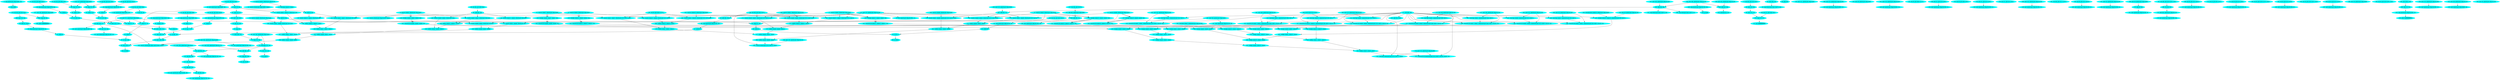 digraph IacaAnalysisGraph{
0 [label="0. cmp qword ptr [rbp-0xd8], 0x1", style=filled, color=cyan]
1 [label="1. jbe 0xf62", style=filled, color=cyan]
2 [label="2. mov r10, qword ptr [rbp-0x80]", style=filled, color=cyan]
3 [label="3. lea rax, ptr [rdx+0x4]", style=filled, color=cyan]
4 [label="4. mov r8, rax", style=filled, color=cyan]
5 [label="5. mov qword ptr [rbp-0x90], rax", style=filled, color=cyan]
6 [label="6. vmovss xmm5, dword ptr [rbp-0x70]", style=filled, color=cyan]
7 [label="7. lea rax, ptr [rcx+0x4]", style=filled, color=cyan]
8 [label="8. vmovss xmm2, dword ptr [rbp-0x64]", style=filled, color=cyan]
9 [label="9. mov r9, rax", style=filled, color=cyan]
10 [label="10. mov qword ptr [rbp-0x88], rax", style=filled, color=cyan]
11 [label="11. vmovaps xmm10, xmm5", style=filled, color=cyan]
12 [label="12. vmovss xmm3, dword ptr [rbp-0x58]", style=filled, color=cyan]
13 [label="13. lea rax, ptr [rcx+0xc]", style=filled, color=cyan]
14 [label="14. vmovss dword ptr [rbp-0xd0], xmm5", style=filled, color=cyan]
15 [label="15. vmovss xmm4, dword ptr [rbp-0x6c]", style=filled, color=cyan]
16 [label="16. cmp r10, rax", style=filled, color=cyan]
17 [label="17. vmovss xmm5, dword ptr [rbp-0x60]", style=filled, color=cyan]
18 [label="18. lea rax, ptr [rcx+0x2c]", style=filled, color=cyan]
19 [label="19. setbe r11b", style=filled, color=cyan]
20 [label="20. cmp qword ptr [rbp-0x78], rax", style=filled, color=cyan]
21 [label="21. vmovss xmm6, dword ptr [rbp-0x54]", style=filled, color=cyan]
22 [label="22. vmovss xmm7, dword ptr [rbp-0x68]", style=filled, color=cyan]
23 [label="23. setnb al", style=filled, color=cyan]
24 [label="24. or r11d, eax", style=filled, color=cyan]
25 [label="25. lea rax, ptr [rdx+0xc]", style=filled, color=cyan]
26 [label="26. cmp r10, rax", style=filled, color=cyan]
27 [label="27. lea rax, ptr [rdx+0x2c]", style=filled, color=cyan]
28 [label="28. setbe r10b", style=filled, color=cyan]
29 [label="29. cmp qword ptr [rbp-0x78], rax", style=filled, color=cyan]
30 [label="30. setnb al", style=filled, color=cyan]
31 [label="31. or r10d, eax", style=filled, color=cyan]
32 [label="32. lea rax, ptr [rdi+0x8]", style=filled, color=cyan]
33 [label="33. and r11d, r10d", style=filled, color=cyan]
34 [label="34. cmp qword ptr [rbp-0xa0], 0x9", style=filled, color=cyan]
35 [label="35. setnbe r10b", style=filled, color=cyan]
36 [label="36. and r10d, r11d", style=filled, color=cyan]
37 [label="37. cmp qword ptr [rbp-0x80], rax", style=filled, color=cyan]
38 [label="38. lea rax, ptr [rdi+0x28]", style=filled, color=cyan]
39 [label="39. setbe r11b", style=filled, color=cyan]
40 [label="40. cmp qword ptr [rbp-0x78], rax", style=filled, color=cyan]
41 [label="41. setnb al", style=filled, color=cyan]
42 [label="42. add rdx, 0x28", style=filled, color=cyan]
43 [label="43. or eax, r11d", style=filled, color=cyan]
44 [label="44. mov r11, qword ptr [rbp-0x80]", style=filled, color=cyan]
45 [label="45. and r10d, eax", style=filled, color=cyan]
46 [label="46. cmp qword ptr [rbp-0x78], rdx", style=filled, color=cyan]
47 [label="47. setnb al", style=filled, color=cyan]
48 [label="48. cmp r11, r8", style=filled, color=cyan]
49 [label="49. setbe dl", style=filled, color=cyan]
50 [label="50. add rcx, 0x28", style=filled, color=cyan]
51 [label="51. or edx, eax", style=filled, color=cyan]
52 [label="52. and r10d, edx", style=filled, color=cyan]
53 [label="53. cmp qword ptr [rbp-0x78], rcx", style=filled, color=cyan]
54 [label="54. setnb dl", style=filled, color=cyan]
55 [label="55. cmp r11, r9", style=filled, color=cyan]
56 [label="56. setbe al", style=filled, color=cyan]
57 [label="57. or eax, edx", style=filled, color=cyan]
58 [label="58. test r10b, al", style=filled, color=cyan]
59 [label="59. jz 0xddc", style=filled, color=cyan]
60 [label="60. lea rax, ptr [rdi+0x24]", style=filled, color=cyan]
61 [label="61. cmp qword ptr [rbp-0x78], rax", style=filled, color=cyan]
62 [label="62. setnb dl", style=filled, color=cyan]
63 [label="63. cmp r11, rdi", style=filled, color=cyan]
64 [label="64. setbe al", style=filled, color=cyan]
65 [label="65. or dl, al", style=filled, color=cyan]
66 [label="66. jz 0xdc3", style=filled, color=cyan]
67 [label="67. mov r10, r9", style=filled, color=cyan]
68 [label="68. mov rax, qword ptr [rbp-0xa0]", style=filled, color=cyan]
69 [label="69. and r10d, 0x1f", style=filled, color=cyan]
70 [label="70. shr r10, 0x2", style=filled, color=cyan]
71 [label="71. neg r10", style=filled, color=cyan]
72 [label="72. and r10d, 0x7", style=filled, color=cyan]
73 [label="73. cmp r10, rax", style=filled, color=cyan]
74 [label="74. cmovnbe r10, rax", style=filled, color=cyan]
75 [label="75. test r10, r10", style=filled, color=cyan]
76 [label="76. jz 0xd72", style=filled, color=cyan]
77 [label="77. lea rax, ptr [r10+0x2]", style=filled, color=cyan]
78 [label="78. mov qword ptr [rbp-0x108], r15", style=filled, color=cyan]
79 [label="79. vmovss xmm9, dword ptr [rbp-0xa8]", style=filled, color=cyan]
80 [label="80. lea rdx, ptr [rdi+0x4]", style=filled, color=cyan]
81 [label="81. mov rcx, rax", style=filled, color=cyan]
82 [label="82. mov eax, 0x2", style=filled, color=cyan]
83 [label="83. mov r15, rcx", style=filled, color=cyan]
84 [label="84. jmp 0xd", style=filled, color=cyan]
85 [label="85. nop dword ptr [rax+rax*1], eax", style=filled, color=cyan]
86 [label="86. mov rax, r11", style=filled, color=cyan]
87 [label="87. vmulss xmm1, xmm10, dword ptr [r9]", style=filled, color=cyan]
88 [label="88. mov ecx, eax", style=filled, color=cyan]
89 [label="89. add r9, 0x4", style=filled, color=cyan]
90 [label="90. vmulss xmm12, xmm4, dword ptr [r9]", style=filled, color=cyan]
91 [label="91. add r8, 0x4", style=filled, color=cyan]
92 [label="92. add rdx, 0x4", style=filled, color=cyan]
93 [label="93. vmulss xmm0, xmm2, dword ptr [rdx-0x8]", style=filled, color=cyan]
94 [label="94. vmulss xmm8, xmm3, dword ptr [r8-0x4]", style=filled, color=cyan]
95 [label="95. vmulss xmm11, xmm5, dword ptr [rdx-0x4]", style=filled, color=cyan]
96 [label="96. vaddss xmm12, xmm12, xmm1", style=filled, color=cyan]
97 [label="97. vmulss xmm1, xmm6, dword ptr [r8]", style=filled, color=cyan]
98 [label="98. lea r11, ptr [rax+0x1]", style=filled, color=cyan]
99 [label="99. vaddss xmm11, xmm11, xmm0", style=filled, color=cyan]
100 [label="100. vmulss xmm0, xmm2, dword ptr [rdx]", style=filled, color=cyan]
101 [label="101. vaddss xmm8, xmm1, xmm8", style=filled, color=cyan]
102 [label="102. vmulss xmm1, xmm7, dword ptr [r9+0x4]", style=filled, color=cyan]
103 [label="103. vaddss xmm0, xmm0, xmm11", style=filled, color=cyan]
104 [label="104. vaddss xmm1, xmm1, xmm12", style=filled, color=cyan]
105 [label="105. vaddss xmm0, xmm1, xmm0", style=filled, color=cyan]
106 [label="106. vmulss xmm1, xmm9, dword ptr [r8+0x4]", style=filled, color=cyan]
107 [label="107. vaddss xmm1, xmm1, xmm8", style=filled, color=cyan]
108 [label="108. vaddss xmm0, xmm0, xmm1", style=filled, color=cyan]
109 [label="109. vmovss dword ptr [rbx+rax*4-0x4], xmm0", style=filled, color=cyan]
110 [label="110. cmp r15, r11", style=filled, color=cyan]
111 [label="111. jnz 0xffffffffffffff8f", style=filled, color=cyan]
112 [label="112. mov r15, qword ptr [rbp-0x108]", style=filled, color=cyan]
113 [label="113. mov rdx, qword ptr [rbp-0xa0]", style=filled, color=cyan]
114 [label="114. sub rdx, r10", style=filled, color=cyan]
115 [label="115. mov qword ptr [rbp-0x118], rdx", style=filled, color=cyan]
116 [label="116. sub rdx, 0x8", style=filled, color=cyan]
117 [label="117. shr rdx, 0x3", style=filled, color=cyan]
118 [label="118. add rdx, 0x1", style=filled, color=cyan]
119 [label="119. mov qword ptr [rbp-0x108], rdx", style=filled, color=cyan]
120 [label="120. shl rdx, 0x3", style=filled, color=cyan]
121 [label="121. mov qword ptr [rbp-0x120], rdx", style=filled, color=cyan]
122 [label="122. mov rdx, qword ptr [rbp-0x170]", style=filled, color=cyan]
123 [label="123. sub rdx, r10", style=filled, color=cyan]
124 [label="124. cmp rdx, 0x6", style=filled, color=cyan]
125 [label="125. jbe 0xc99", style=filled, color=cyan]
126 [label="126. mov r11, qword ptr [rbp-0xe8]", style=filled, color=cyan]
127 [label="127. lea rdx, ptr [r10*4]", style=filled, color=cyan]
128 [label="128. mov qword ptr [rbp-0x198], r13", style=filled, color=cyan]
129 [label="129. vshufps xmm8, xmm2, xmm2, 0x0", style=filled, color=cyan]
130 [label="130. mov r9, qword ptr [rbp-0xf0]", style=filled, color=cyan]
131 [label="131. vmovss dword ptr [rbp-0x19c], xmm2", style=filled, color=cyan]
132 [label="132. vshufps xmm13, xmm3, xmm3, 0x0", style=filled, color=cyan]
133 [label="133. vshufps xmm12, xmm4, xmm4, 0x0", style=filled, color=cyan]
134 [label="134. mov qword ptr [rbp-0x1a8], rax", style=filled, color=cyan]
135 [label="135. vshufps xmm11, xmm5, xmm5, 0x0", style=filled, color=cyan]
136 [label="136. vbroadcastss ymm14, dword ptr [rbp-0xd0]", style=filled, color=cyan]
137 [label="137. vshufps xmm10, xmm6, xmm6, 0x0", style=filled, color=cyan]
138 [label="138. mov qword ptr [rbp-0x1b0], r14", style=filled, color=cyan]
139 [label="139. vshufps xmm9, xmm7, xmm7, 0x0", style=filled, color=cyan]
140 [label="140. vinsertf128 ymm8, ymm8, xmm8, 0x1", style=filled, color=cyan]
141 [label="141. vinsertf128 ymm13, ymm13, xmm13, 0x1", style=filled, color=cyan]
142 [label="142. lea r8, ptr [rdx+r11*1]", style=filled, color=cyan]
143 [label="143. mov qword ptr [rbp-0x1b8], rbx", style=filled, color=cyan]
144 [label="144. vinsertf128 ymm12, ymm12, xmm12, 0x1", style=filled, color=cyan]
145 [label="145. vinsertf128 ymm11, ymm11, xmm11, 0x1", style=filled, color=cyan]
146 [label="146. lea r11, ptr [r15+r8*1]", style=filled, color=cyan]
147 [label="147. mov qword ptr [rbp-0x1c0], rdi", style=filled, color=cyan]
148 [label="148. vinsertf128 ymm10, ymm10, xmm10, 0x1", style=filled, color=cyan]
149 [label="149. vinsertf128 ymm9, ymm9, xmm9, 0x1", style=filled, color=cyan]
150 [label="150. lea r8, ptr [rdx+r9*1]", style=filled, color=cyan]
151 [label="151. add rdx, qword ptr [rbp-0xf8]", style=filled, color=cyan]
152 [label="152. mov qword ptr [rbp-0x128], r11", style=filled, color=cyan]
153 [label="153. mov dword ptr [rbp-0x1a0], ecx", style=filled, color=cyan]
154 [label="154. lea r11, ptr [r15+r8*1]", style=filled, color=cyan]
155 [label="155. mov qword ptr [rbp-0x130], r11", style=filled, color=cyan]
156 [label="156. lea r11, ptr [r12+0x1]", style=filled, color=cyan]
157 [label="157. mov rax, qword ptr [rbp-0x130]", style=filled, color=cyan]
158 [label="158. add rdx, r15", style=filled, color=cyan]
159 [label="159. mov qword ptr [rbp-0x130], r12", style=filled, color=cyan]
160 [label="160. mov qword ptr [rbp-0x138], rdx", style=filled, color=cyan]
161 [label="161. lea rdx, ptr [r11+r10*1]", style=filled, color=cyan]
162 [label="162. mov rcx, qword ptr [rbp-0x138]", style=filled, color=cyan]
163 [label="163. lea r9, ptr [r15+rdx*4]", style=filled, color=cyan]
164 [label="164. mov qword ptr [rbp-0x138], rsi", style=filled, color=cyan]
165 [label="165. mov qword ptr [rbp-0x140], r9", style=filled, color=cyan]
166 [label="166. mov r9, qword ptr [rbp-0x98]", style=filled, color=cyan]
167 [label="167. lea rdx, ptr [r10+rsi*1+0x1]", style=filled, color=cyan]
168 [label="168. shl rdx, 0x2", style=filled, color=cyan]
169 [label="169. lea r8, ptr [r15+rdx*1]", style=filled, color=cyan]
170 [label="170. add rdx, qword ptr [rbp-0x110]", style=filled, color=cyan]
171 [label="171. mov qword ptr [rbp-0x148], r8", style=filled, color=cyan]
172 [label="172. mov rdi, qword ptr [rbp-0x148]", style=filled, color=cyan]
173 [label="173. add r9, 0x1", style=filled, color=cyan]
174 [label="174. lea r8, ptr [r9+r10*1]", style=filled, color=cyan]
175 [label="175. lea r8, ptr [r15+r8*4]", style=filled, color=cyan]
176 [label="176. mov qword ptr [rbp-0x168], rdx", style=filled, color=cyan]
177 [label="177. xor edx, edx", style=filled, color=cyan]
178 [label="178. mov r14, qword ptr [rbp-0x168]", style=filled, color=cyan]
179 [label="179. mov qword ptr [rbp-0x150], r8", style=filled, color=cyan]
180 [label="180. lea r8, ptr [r10+r12*1+0x2]", style=filled, color=cyan]
181 [label="181. mov rbx, qword ptr [rbp-0x150]", style=filled, color=cyan]
182 [label="182. lea r8, ptr [r15+r8*4]", style=filled, color=cyan]
183 [label="183. mov qword ptr [rbp-0x158], r8", style=filled, color=cyan]
184 [label="184. lea r8, ptr [r10+rsi*1+0x2]", style=filled, color=cyan]
185 [label="185. mov r12, qword ptr [rbp-0x158]", style=filled, color=cyan]
186 [label="186. lea r8, ptr [r15+r8*4]", style=filled, color=cyan]
187 [label="187. mov qword ptr [rbp-0x160], r8", style=filled, color=cyan]
188 [label="188. mov r8, qword ptr [rbp-0x98]", style=filled, color=cyan]
189 [label="189. mov r13, qword ptr [rbp-0x160]", style=filled, color=cyan]
190 [label="190. mov rsi, qword ptr [rbp-0x140]", style=filled, color=cyan]
191 [label="191. mov qword ptr [rbp-0x140], r9", style=filled, color=cyan]
192 [label="192. mov r9, qword ptr [rbp-0x128]", style=filled, color=cyan]
193 [label="193. lea r8, ptr [r10+r8*1+0x2]", style=filled, color=cyan]
194 [label="194. vmovaps ymm2, ymmword ptr [rbp-0x190]", style=filled, color=cyan]
195 [label="195. xor r10d, r10d", style=filled, color=cyan]
196 [label="196. lea r8, ptr [r15+r8*4]", style=filled, color=cyan]
197 [label="197. vmulps ymm15, ymm14, ymmword ptr [r9+rdx*1]", style=filled, color=cyan]
198 [label="198. vmovups xmm1, xmmword ptr [rsi+rdx*1]", style=filled, color=cyan]
199 [label="199. add r10, 0x1", style=filled, color=cyan]
200 [label="200. vinsertf128 ymm1, ymm1, xmmword ptr [rsi+rdx*1+0x10], 0x1", style=filled, color=cyan]
201 [label="201. vmulps ymm0, ymm1, ymm12", style=filled, color=cyan]
202 [label="202. vaddps ymm1, ymm15, ymm0", style=filled, color=cyan]
203 [label="203. vmovups xmm0, xmmword ptr [r12+rdx*1]", style=filled, color=cyan]
204 [label="204. vinsertf128 ymm0, ymm0, xmmword ptr [r12+rdx*1+0x10], 0x1", style=filled, color=cyan]
205 [label="205. vmulps ymm0, ymm0, ymm9", style=filled, color=cyan]
206 [label="206. vaddps ymm15, ymm1, ymm0", style=filled, color=cyan]
207 [label="207. vmovups xmm1, xmmword ptr [rax+rdx*1]", style=filled, color=cyan]
208 [label="208. vinsertf128 ymm1, ymm1, xmmword ptr [rax+rdx*1+0x10], 0x1", style=filled, color=cyan]
209 [label="209. vmulps ymm1, ymm1, ymm8", style=filled, color=cyan]
210 [label="210. vmovups xmm0, xmmword ptr [rdi+rdx*1]", style=filled, color=cyan]
211 [label="211. vinsertf128 ymm0, ymm0, xmmword ptr [rdi+rdx*1+0x10], 0x1", style=filled, color=cyan]
212 [label="212. vmulps ymm0, ymm0, ymm11", style=filled, color=cyan]
213 [label="213. vaddps ymm1, ymm1, ymm0", style=filled, color=cyan]
214 [label="214. vmovups xmm0, xmmword ptr [r13+rdx*1]", style=filled, color=cyan]
215 [label="215. vinsertf128 ymm0, ymm0, xmmword ptr [r13+rdx*1+0x10], 0x1", style=filled, color=cyan]
216 [label="216. vmulps ymm0, ymm0, ymm8", style=filled, color=cyan]
217 [label="217. vaddps ymm0, ymm1, ymm0", style=filled, color=cyan]
218 [label="218. vmovups xmm1, xmmword ptr [rcx+rdx*1]", style=filled, color=cyan]
219 [label="219. vinsertf128 ymm1, ymm1, xmmword ptr [rcx+rdx*1+0x10], 0x1", style=filled, color=cyan]
220 [label="220. vaddps ymm0, ymm15, ymm0", style=filled, color=cyan]
221 [label="221. vmulps ymm15, ymm1, ymm13", style=filled, color=cyan]
222 [label="222. vmovups xmm1, xmmword ptr [rbx+rdx*1]", style=filled, color=cyan]
223 [label="223. vinsertf128 ymm1, ymm1, xmmword ptr [rbx+rdx*1+0x10], 0x1", style=filled, color=cyan]
224 [label="224. vmulps ymm1, ymm1, ymm10", style=filled, color=cyan]
225 [label="225. vaddps ymm1, ymm15, ymm1", style=filled, color=cyan]
226 [label="226. vmovups xmm15, xmmword ptr [r8+rdx*1]", style=filled, color=cyan]
227 [label="227. vinsertf128 ymm15, ymm15, xmmword ptr [r8+rdx*1+0x10], 0x1", style=filled, color=cyan]
228 [label="228. vmulps ymm15, ymm15, ymm2", style=filled, color=cyan]
229 [label="229. vaddps ymm1, ymm1, ymm15", style=filled, color=cyan]
230 [label="230. vaddps ymm0, ymm0, ymm1", style=filled, color=cyan]
231 [label="231. vmovups xmmword ptr [r14+rdx*1], xmm0", style=filled, color=cyan]
232 [label="232. vextractf128 xmmword ptr [r14+rdx*1+0x10], ymm0, 0x1", style=filled, color=cyan]
233 [label="233. add rdx, 0x20", style=filled, color=cyan]
234 [label="234. cmp qword ptr [rbp-0x108], r10", style=filled, color=cyan]
235 [label="235. jnbe 0xffffffffffffff29", style=filled, color=cyan]
236 [label="236. mov rdx, qword ptr [rbp-0x120]", style=filled, color=cyan]
237 [label="237. mov rax, qword ptr [rbp-0x1a8]", style=filled, color=cyan]
238 [label="238. mov ecx, dword ptr [rbp-0x1a0]", style=filled, color=cyan]
239 [label="239. mov r13, qword ptr [rbp-0x198]", style=filled, color=cyan]
240 [label="240. vmovss xmm2, dword ptr [rbp-0x19c]", style=filled, color=cyan]
241 [label="241. mov r14, qword ptr [rbp-0x1b0]", style=filled, color=cyan]
242 [label="242. add rax, rdx", style=filled, color=cyan]
243 [label="243. mov rbx, qword ptr [rbp-0x1b8]", style=filled, color=cyan]
244 [label="244. add ecx, edx", style=filled, color=cyan]
245 [label="245. mov rdi, qword ptr [rbp-0x1c0]", style=filled, color=cyan]
246 [label="246. mov r12, qword ptr [rbp-0x130]", style=filled, color=cyan]
247 [label="247. mov rsi, qword ptr [rbp-0x138]", style=filled, color=cyan]
248 [label="248. mov r9, qword ptr [rbp-0x140]", style=filled, color=cyan]
249 [label="249. cmp qword ptr [rbp-0x118], rdx", style=filled, color=cyan]
250 [label="250. jz 0xd6", style=filled, color=cyan]
251 [label="251. nop dword ptr [rax+rax*1], eax", style=filled, color=cyan]
252 [label="252. mov qword ptr [rbp-0x108], r13", style=filled, color=cyan]
253 [label="253. vmovss xmm10, dword ptr [rbp-0xd0]", style=filled, color=cyan]
254 [label="254. movsxd rcx, ecx", style=filled, color=cyan]
255 [label="255. mov qword ptr [rbp-0xd0], rdi", style=filled, color=cyan]
256 [label="256. mov r10, qword ptr [rbp-0x110]", style=filled, color=cyan]
257 [label="257. mov rdi, qword ptr [rbp-0xd8]", style=filled, color=cyan]
258 [label="258. mov r13, qword ptr [rbp-0x98]", style=filled, color=cyan]
259 [label="259. vmovss xmm9, dword ptr [rbp-0xa8]", style=filled, color=cyan]
260 [label="260. nop word ptr [rax+rax*1], ax", style=filled, color=cyan]
261 [label="261. lea r8, ptr [rax+r12*1]", style=filled, color=cyan]
262 [label="262. vmulss xmm1, xmm10, dword ptr [r15+r8*4-0x4]", style=filled, color=cyan]
263 [label="263. vmulss xmm12, xmm4, dword ptr [r15+r8*4]", style=filled, color=cyan]
264 [label="264. lea rdx, ptr [rax+rsi*1]", style=filled, color=cyan]
265 [label="265. add rax, r13", style=filled, color=cyan]
266 [label="266. vmulss xmm0, xmm2, dword ptr [r15+rdx*4-0x4]", style=filled, color=cyan]
267 [label="267. vmulss xmm8, xmm3, dword ptr [r15+rax*4-0x4]", style=filled, color=cyan]
268 [label="268. vaddss xmm12, xmm12, xmm1", style=filled, color=cyan]
269 [label="269. vmulss xmm11, xmm5, dword ptr [r15+rdx*4]", style=filled, color=cyan]
270 [label="270. vmulss xmm1, xmm6, dword ptr [r15+rax*4]", style=filled, color=cyan]
271 [label="271. vaddss xmm11, xmm11, xmm0", style=filled, color=cyan]
272 [label="272. vmulss xmm0, xmm2, dword ptr [r15+rdx*4+0x4]", style=filled, color=cyan]
273 [label="273. vaddss xmm8, xmm1, xmm8", style=filled, color=cyan]
274 [label="274. vmulss xmm1, xmm7, dword ptr [r15+r8*4+0x4]", style=filled, color=cyan]
275 [label="275. vaddss xmm0, xmm0, xmm11", style=filled, color=cyan]
276 [label="276. vaddss xmm1, xmm1, xmm12", style=filled, color=cyan]
277 [label="277. vaddss xmm0, xmm1, xmm0", style=filled, color=cyan]
278 [label="278. vmulss xmm1, xmm9, dword ptr [r15+rax*4+0x4]", style=filled, color=cyan]
279 [label="279. lea rax, ptr [rcx+0x1]", style=filled, color=cyan]
280 [label="280. mov rcx, rax", style=filled, color=cyan]
281 [label="281. vaddss xmm1, xmm1, xmm8", style=filled, color=cyan]
282 [label="282. vaddss xmm0, xmm0, xmm1", style=filled, color=cyan]
283 [label="283. vmovss dword ptr [r10+rdx*4], xmm0", style=filled, color=cyan]
284 [label="284. cmp rdi, rax", style=filled, color=cyan]
285 [label="285. jnbe 0xffffffffffffff85", style=filled, color=cyan]
286 [label="286. mov r13, qword ptr [rbp-0x108]", style=filled, color=cyan]
287 [label="287. mov rdi, qword ptr [rbp-0xd0]", style=filled, color=cyan]
0 -> 1
3 -> 4
3 -> 5
7 -> 9
7 -> 10
6 -> 11
6 -> 14
13 -> 16
2 -> 16
16 -> 19
18 -> 20
20 -> 23
23 -> 24
19 -> 24
25 -> 26
2 -> 26
26 -> 28
27 -> 29
29 -> 30
30 -> 31
28 -> 31
31 -> 33
24 -> 33
34 -> 35
33 -> 36
35 -> 36
32 -> 37
37 -> 39
38 -> 40
40 -> 41
39 -> 43
41 -> 43
43 -> 45
36 -> 45
42 -> 46
46 -> 47
4 -> 48
44 -> 48
48 -> 49
47 -> 51
49 -> 51
51 -> 52
45 -> 52
50 -> 53
53 -> 54
9 -> 55
44 -> 55
55 -> 56
54 -> 57
56 -> 57
57 -> 58
52 -> 58
58 -> 59
60 -> 61
61 -> 62
44 -> 63
63 -> 64
64 -> 65
62 -> 65
65 -> 66
9 -> 67
67 -> 69
69 -> 70
70 -> 71
71 -> 72
68 -> 73
72 -> 73
73 -> 74
68 -> 74
74 -> 75
74 -> 75
75 -> 76
77 -> 81
81 -> 83
82 -> 85
44 -> 86
9 -> 87
11 -> 87
86 -> 88
9 -> 89
89 -> 90
15 -> 90
4 -> 91
80 -> 92
92 -> 93
8 -> 93
91 -> 94
12 -> 94
92 -> 95
17 -> 95
87 -> 96
90 -> 96
91 -> 97
21 -> 97
93 -> 99
95 -> 99
92 -> 100
8 -> 100
94 -> 101
97 -> 101
89 -> 102
22 -> 102
99 -> 103
100 -> 103
96 -> 104
102 -> 104
103 -> 105
104 -> 105
91 -> 106
79 -> 106
101 -> 107
106 -> 107
107 -> 108
105 -> 108
108 -> 109
86 -> 109
98 -> 110
83 -> 110
110 -> 111
74 -> 114
113 -> 114
114 -> 115
114 -> 116
116 -> 117
117 -> 118
118 -> 119
118 -> 120
120 -> 121
74 -> 123
122 -> 123
123 -> 124
124 -> 125
8 -> 129
8 -> 129
8 -> 131
12 -> 132
12 -> 132
15 -> 133
15 -> 133
86 -> 134
17 -> 135
17 -> 135
21 -> 137
21 -> 137
22 -> 139
22 -> 139
129 -> 140
129 -> 140
132 -> 141
132 -> 141
133 -> 144
133 -> 144
135 -> 145
135 -> 145
137 -> 148
137 -> 148
139 -> 149
139 -> 149
127 -> 151
146 -> 152
88 -> 153
154 -> 155
112 -> 158
151 -> 158
158 -> 160
163 -> 165
167 -> 168
168 -> 170
169 -> 171
166 -> 173
170 -> 176
175 -> 179
182 -> 183
186 -> 187
173 -> 191
192 -> 197
177 -> 197
136 -> 197
190 -> 198
177 -> 198
195 -> 199
190 -> 200
177 -> 200
198 -> 200
144 -> 201
200 -> 201
201 -> 202
197 -> 202
185 -> 203
177 -> 203
185 -> 204
177 -> 204
203 -> 204
149 -> 205
204 -> 205
205 -> 206
202 -> 206
157 -> 207
177 -> 207
157 -> 208
177 -> 208
207 -> 208
140 -> 209
208 -> 209
172 -> 210
177 -> 210
172 -> 211
177 -> 211
210 -> 211
145 -> 212
211 -> 212
212 -> 213
209 -> 213
189 -> 214
177 -> 214
189 -> 215
177 -> 215
214 -> 215
140 -> 216
215 -> 216
216 -> 217
213 -> 217
162 -> 218
177 -> 218
162 -> 219
177 -> 219
218 -> 219
217 -> 220
206 -> 220
141 -> 221
219 -> 221
181 -> 222
177 -> 222
181 -> 223
177 -> 223
222 -> 223
148 -> 224
223 -> 224
224 -> 225
221 -> 225
196 -> 226
177 -> 226
196 -> 227
177 -> 227
226 -> 227
194 -> 228
227 -> 228
228 -> 229
225 -> 229
229 -> 230
220 -> 230
230 -> 231
178 -> 231
177 -> 231
230 -> 232
178 -> 232
177 -> 232
177 -> 233
199 -> 234
234 -> 235
236 -> 242
237 -> 242
236 -> 244
238 -> 244
236 -> 249
249 -> 250
242 -> 251
239 -> 252
244 -> 254
245 -> 255
242 -> 260
112 -> 262
261 -> 262
253 -> 262
112 -> 263
261 -> 263
15 -> 263
258 -> 265
242 -> 265
112 -> 266
264 -> 266
240 -> 266
112 -> 267
265 -> 267
12 -> 267
262 -> 268
263 -> 268
112 -> 269
264 -> 269
17 -> 269
112 -> 270
265 -> 270
21 -> 270
266 -> 271
269 -> 271
112 -> 272
264 -> 272
240 -> 272
267 -> 273
270 -> 273
112 -> 274
261 -> 274
22 -> 274
271 -> 275
272 -> 275
268 -> 276
274 -> 276
275 -> 277
276 -> 277
112 -> 278
265 -> 278
259 -> 278
279 -> 280
273 -> 281
278 -> 281
281 -> 282
277 -> 282
282 -> 283
256 -> 283
264 -> 283
279 -> 284
257 -> 284
284 -> 285
264 -> 42
280 -> 50
287 -> 63
112 -> 78
243 -> 109
286 -> 128
241 -> 138
243 -> 143
287 -> 147
246 -> 159
247 -> 164
}
